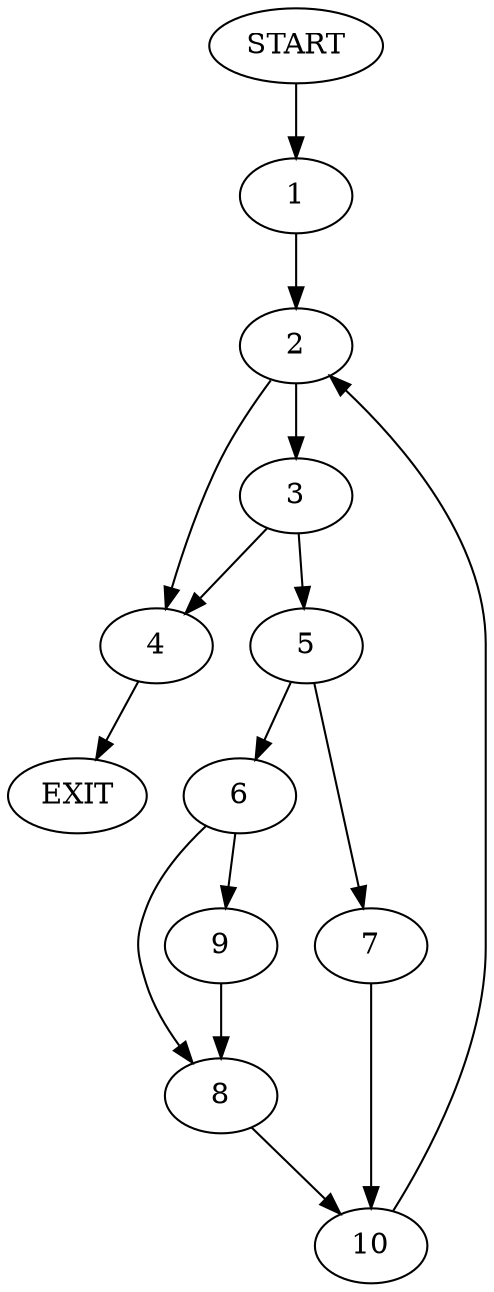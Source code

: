 digraph {
0 [label="START"]
11 [label="EXIT"]
0 -> 1
1 -> 2
2 -> 3
2 -> 4
3 -> 5
3 -> 4
4 -> 11
5 -> 6
5 -> 7
6 -> 8
6 -> 9
7 -> 10
9 -> 8
8 -> 10
10 -> 2
}
